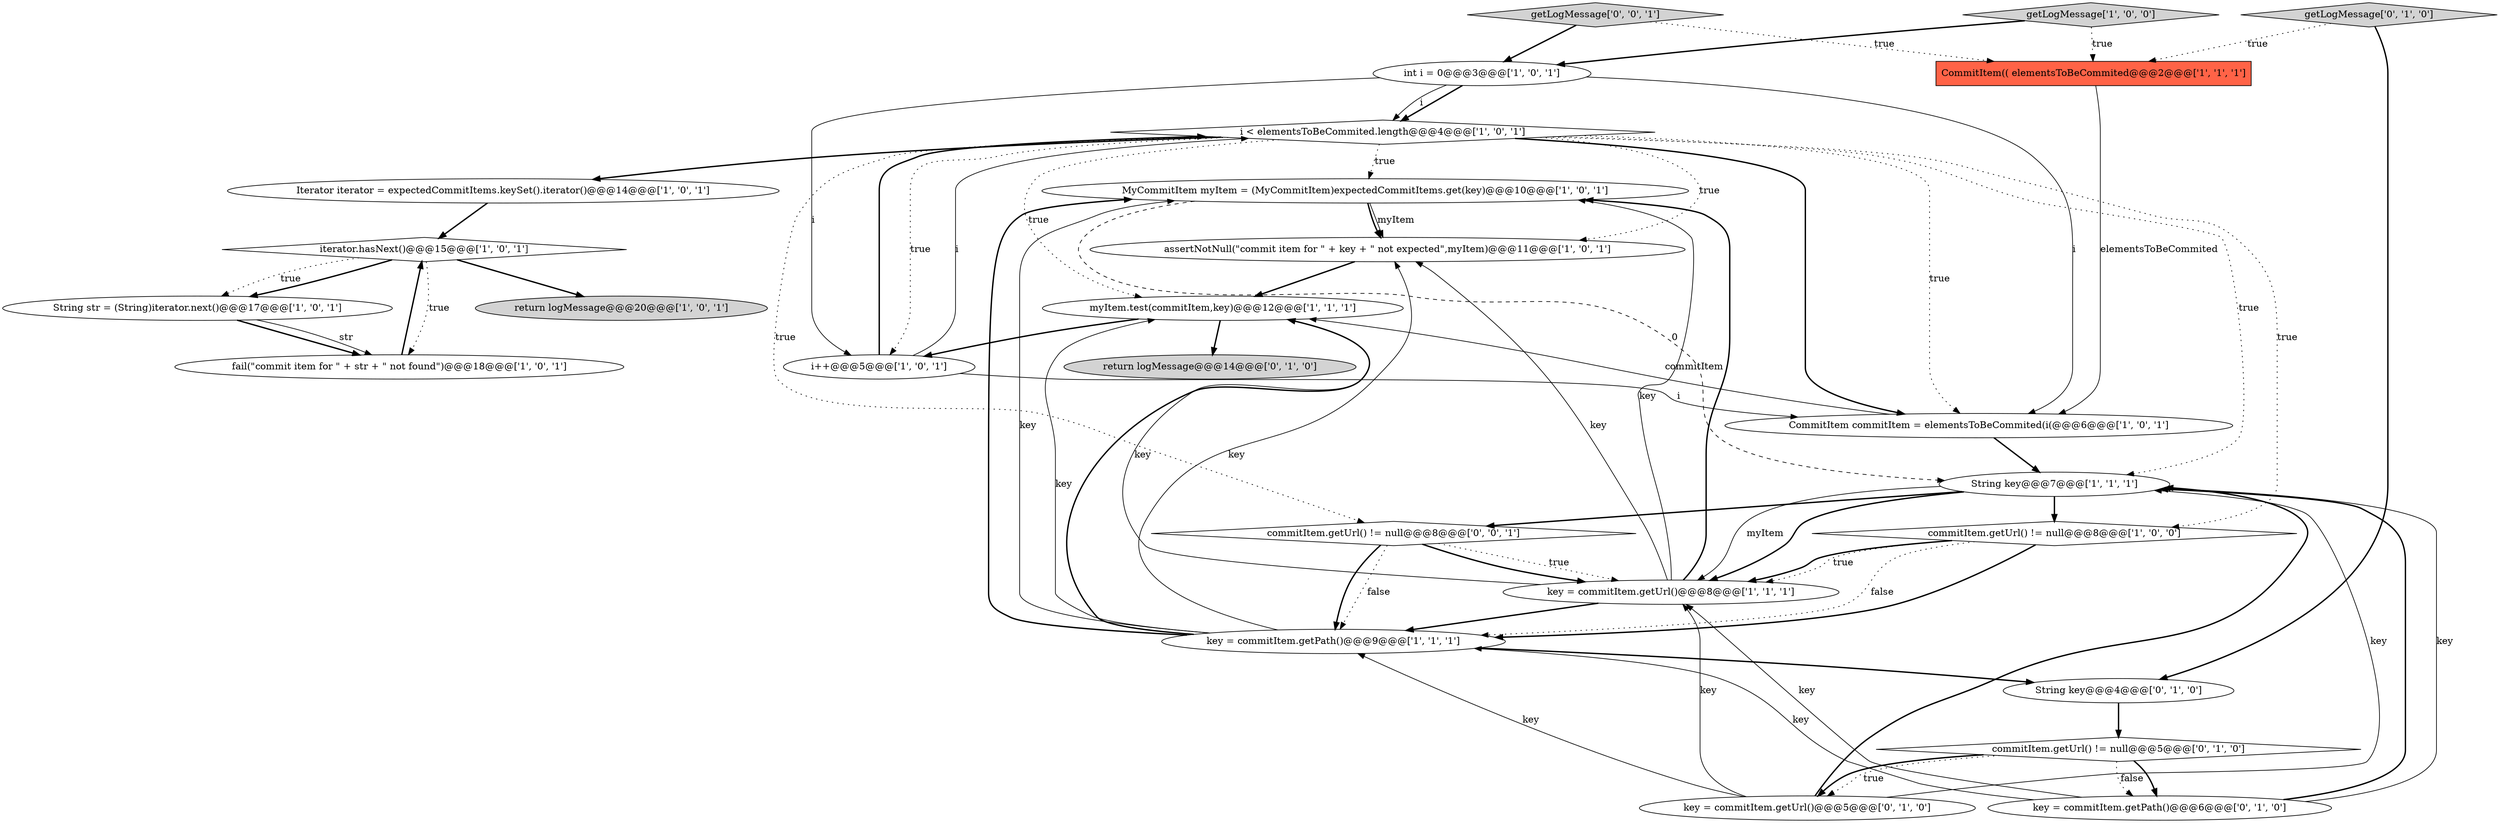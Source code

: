 digraph {
11 [style = filled, label = "iterator.hasNext()@@@15@@@['1', '0', '1']", fillcolor = white, shape = diamond image = "AAA0AAABBB1BBB"];
16 [style = filled, label = "MyCommitItem myItem = (MyCommitItem)expectedCommitItems.get(key)@@@10@@@['1', '0', '1']", fillcolor = white, shape = ellipse image = "AAA0AAABBB1BBB"];
15 [style = filled, label = "fail(\"commit item for \" + str + \" not found\")@@@18@@@['1', '0', '1']", fillcolor = white, shape = ellipse image = "AAA0AAABBB1BBB"];
21 [style = filled, label = "return logMessage@@@14@@@['0', '1', '0']", fillcolor = lightgray, shape = ellipse image = "AAA0AAABBB2BBB"];
23 [style = filled, label = "key = commitItem.getUrl()@@@5@@@['0', '1', '0']", fillcolor = white, shape = ellipse image = "AAA0AAABBB2BBB"];
0 [style = filled, label = "myItem.test(commitItem,key)@@@12@@@['1', '1', '1']", fillcolor = white, shape = ellipse image = "AAA0AAABBB1BBB"];
17 [style = filled, label = "String str = (String)iterator.next()@@@17@@@['1', '0', '1']", fillcolor = white, shape = ellipse image = "AAA0AAABBB1BBB"];
20 [style = filled, label = "String key@@@4@@@['0', '1', '0']", fillcolor = white, shape = ellipse image = "AAA0AAABBB2BBB"];
4 [style = filled, label = "return logMessage@@@20@@@['1', '0', '1']", fillcolor = lightgray, shape = ellipse image = "AAA0AAABBB1BBB"];
10 [style = filled, label = "Iterator iterator = expectedCommitItems.keySet().iterator()@@@14@@@['1', '0', '1']", fillcolor = white, shape = ellipse image = "AAA0AAABBB1BBB"];
7 [style = filled, label = "key = commitItem.getUrl()@@@8@@@['1', '1', '1']", fillcolor = white, shape = ellipse image = "AAA0AAABBB1BBB"];
24 [style = filled, label = "commitItem.getUrl() != null@@@8@@@['0', '0', '1']", fillcolor = white, shape = diamond image = "AAA0AAABBB3BBB"];
3 [style = filled, label = "getLogMessage['1', '0', '0']", fillcolor = lightgray, shape = diamond image = "AAA0AAABBB1BBB"];
5 [style = filled, label = "i++@@@5@@@['1', '0', '1']", fillcolor = white, shape = ellipse image = "AAA0AAABBB1BBB"];
1 [style = filled, label = "commitItem.getUrl() != null@@@8@@@['1', '0', '0']", fillcolor = white, shape = diamond image = "AAA0AAABBB1BBB"];
19 [style = filled, label = "key = commitItem.getPath()@@@6@@@['0', '1', '0']", fillcolor = white, shape = ellipse image = "AAA0AAABBB2BBB"];
13 [style = filled, label = "CommitItem(( elementsToBeCommited@@@2@@@['1', '1', '1']", fillcolor = tomato, shape = box image = "AAA0AAABBB1BBB"];
18 [style = filled, label = "commitItem.getUrl() != null@@@5@@@['0', '1', '0']", fillcolor = white, shape = diamond image = "AAA0AAABBB2BBB"];
22 [style = filled, label = "getLogMessage['0', '1', '0']", fillcolor = lightgray, shape = diamond image = "AAA0AAABBB2BBB"];
2 [style = filled, label = "CommitItem commitItem = elementsToBeCommited(i(@@@6@@@['1', '0', '1']", fillcolor = white, shape = ellipse image = "AAA0AAABBB1BBB"];
12 [style = filled, label = "assertNotNull(\"commit item for \" + key + \" not expected\",myItem)@@@11@@@['1', '0', '1']", fillcolor = white, shape = ellipse image = "AAA0AAABBB1BBB"];
25 [style = filled, label = "getLogMessage['0', '0', '1']", fillcolor = lightgray, shape = diamond image = "AAA0AAABBB3BBB"];
9 [style = filled, label = "String key@@@7@@@['1', '1', '1']", fillcolor = white, shape = ellipse image = "AAA0AAABBB1BBB"];
6 [style = filled, label = "i < elementsToBeCommited.length@@@4@@@['1', '0', '1']", fillcolor = white, shape = diamond image = "AAA0AAABBB1BBB"];
8 [style = filled, label = "key = commitItem.getPath()@@@9@@@['1', '1', '1']", fillcolor = white, shape = ellipse image = "AAA0AAABBB1BBB"];
14 [style = filled, label = "int i = 0@@@3@@@['1', '0', '1']", fillcolor = white, shape = ellipse image = "AAA0AAABBB1BBB"];
8->16 [style = bold, label=""];
12->0 [style = bold, label=""];
23->9 [style = bold, label=""];
6->16 [style = dotted, label="true"];
1->8 [style = dotted, label="false"];
11->4 [style = bold, label=""];
3->14 [style = bold, label=""];
7->8 [style = bold, label=""];
19->9 [style = bold, label=""];
24->7 [style = bold, label=""];
8->0 [style = bold, label=""];
20->18 [style = bold, label=""];
24->7 [style = dotted, label="true"];
7->16 [style = bold, label=""];
1->8 [style = bold, label=""];
1->7 [style = dotted, label="true"];
18->23 [style = dotted, label="true"];
25->14 [style = bold, label=""];
6->1 [style = dotted, label="true"];
5->6 [style = solid, label="i"];
10->11 [style = bold, label=""];
22->20 [style = bold, label=""];
11->17 [style = bold, label=""];
23->9 [style = solid, label="key"];
11->17 [style = dotted, label="true"];
6->2 [style = bold, label=""];
7->0 [style = solid, label="key"];
8->0 [style = solid, label="key"];
8->12 [style = solid, label="key"];
6->10 [style = bold, label=""];
16->12 [style = bold, label=""];
6->0 [style = dotted, label="true"];
6->5 [style = dotted, label="true"];
7->12 [style = solid, label="key"];
2->9 [style = bold, label=""];
9->24 [style = bold, label=""];
16->12 [style = solid, label="myItem"];
16->9 [style = dashed, label="0"];
25->13 [style = dotted, label="true"];
6->24 [style = dotted, label="true"];
15->11 [style = bold, label=""];
17->15 [style = bold, label=""];
18->19 [style = bold, label=""];
9->7 [style = solid, label="myItem"];
0->21 [style = bold, label=""];
19->7 [style = solid, label="key"];
14->6 [style = bold, label=""];
11->15 [style = dotted, label="true"];
23->8 [style = solid, label="key"];
6->9 [style = dotted, label="true"];
8->16 [style = solid, label="key"];
23->7 [style = solid, label="key"];
17->15 [style = solid, label="str"];
14->2 [style = solid, label="i"];
2->0 [style = solid, label="commitItem"];
18->19 [style = dotted, label="false"];
22->13 [style = dotted, label="true"];
6->12 [style = dotted, label="true"];
1->7 [style = bold, label=""];
0->5 [style = bold, label=""];
6->2 [style = dotted, label="true"];
24->8 [style = dotted, label="false"];
24->8 [style = bold, label=""];
5->6 [style = bold, label=""];
9->1 [style = bold, label=""];
13->2 [style = solid, label="elementsToBeCommited"];
14->5 [style = solid, label="i"];
19->9 [style = solid, label="key"];
8->20 [style = bold, label=""];
19->8 [style = solid, label="key"];
3->13 [style = dotted, label="true"];
18->23 [style = bold, label=""];
14->6 [style = solid, label="i"];
7->16 [style = solid, label="key"];
5->2 [style = solid, label="i"];
9->7 [style = bold, label=""];
}
